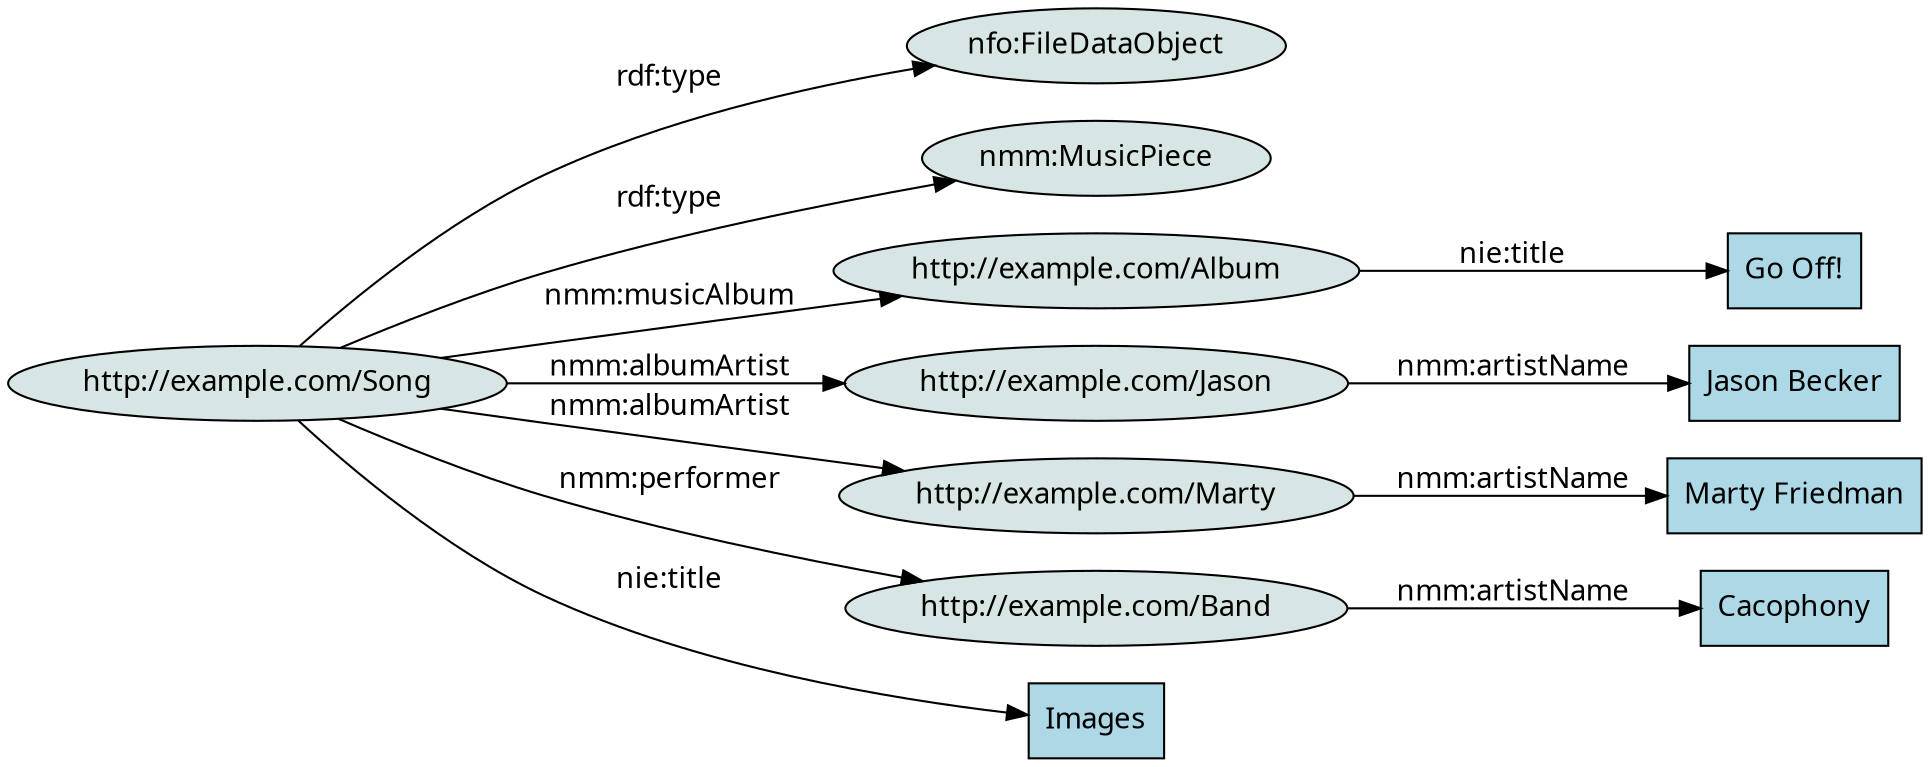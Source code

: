 digraph G {
  rankdir=LR;
  graph [bgcolor="#00000000"];
  node [fontname="Cantarell", style="filled", shape="ellipse", color="#000000", fillcolor="#d8e5e5"]; "http://example.com/Song", "nfo:FileDataObject", "nmm:MusicPiece", "http://example.com/Album", "http://example.com/Jason", "http://example.com/Marty", "http://example.com/Band";
  node [shape="rectangle", color="#000000", fillcolor="#add8e6"]; Images, "Go Off!", "Marty Friedman", "Jason Becker", "Cacophony";
  edge [fontname="Cantarell"];

  "http://example.com/Song" -> "nfo:FileDataObject" [label="rdf:type"];
  "http://example.com/Song" -> "nmm:MusicPiece" [label="rdf:type"];
  "http://example.com/Song" -> "Images" [label="nie:title"];
  "http://example.com/Song" -> "http://example.com/Album" [label="nmm:musicAlbum"];
  "http://example.com/Song" -> "http://example.com/Jason" [label="nmm:albumArtist"];
  "http://example.com/Song" -> "http://example.com/Marty" [label="nmm:albumArtist"];
  "http://example.com/Song" -> "http://example.com/Band" [label="nmm:performer"];

  "http://example.com/Album" -> "Go Off!" [label="nie:title"];
  "http://example.com/Jason" -> "Jason Becker" [label="nmm:artistName"];
  "http://example.com/Marty" -> "Marty Friedman" [label="nmm:artistName"];
  "http://example.com/Band" -> "Cacophony" [label="nmm:artistName"];
}
